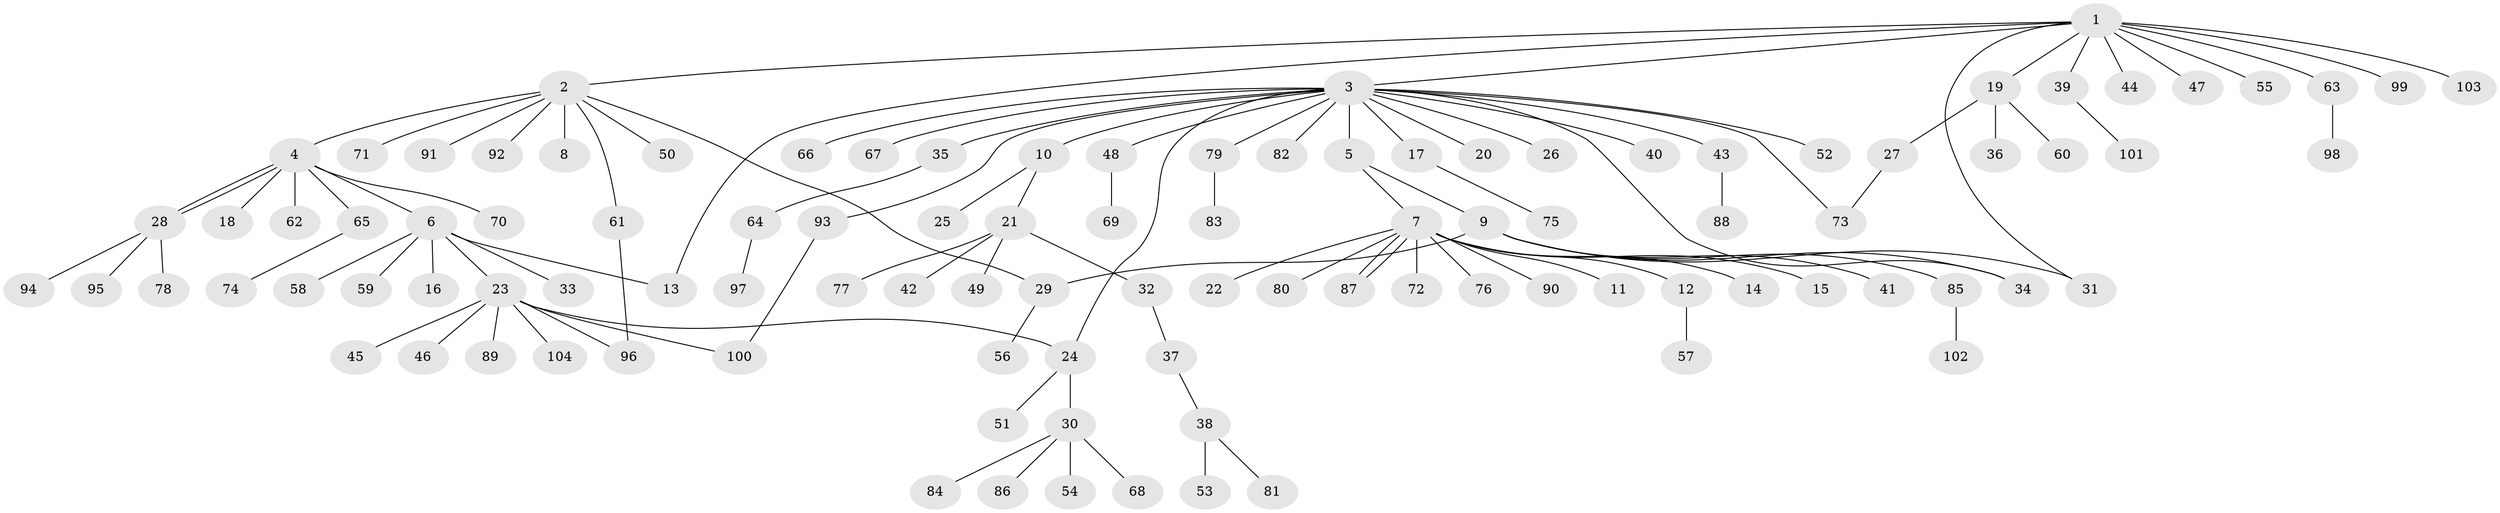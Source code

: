 // Generated by graph-tools (version 1.1) at 2025/14/03/09/25 04:14:46]
// undirected, 104 vertices, 113 edges
graph export_dot {
graph [start="1"]
  node [color=gray90,style=filled];
  1;
  2;
  3;
  4;
  5;
  6;
  7;
  8;
  9;
  10;
  11;
  12;
  13;
  14;
  15;
  16;
  17;
  18;
  19;
  20;
  21;
  22;
  23;
  24;
  25;
  26;
  27;
  28;
  29;
  30;
  31;
  32;
  33;
  34;
  35;
  36;
  37;
  38;
  39;
  40;
  41;
  42;
  43;
  44;
  45;
  46;
  47;
  48;
  49;
  50;
  51;
  52;
  53;
  54;
  55;
  56;
  57;
  58;
  59;
  60;
  61;
  62;
  63;
  64;
  65;
  66;
  67;
  68;
  69;
  70;
  71;
  72;
  73;
  74;
  75;
  76;
  77;
  78;
  79;
  80;
  81;
  82;
  83;
  84;
  85;
  86;
  87;
  88;
  89;
  90;
  91;
  92;
  93;
  94;
  95;
  96;
  97;
  98;
  99;
  100;
  101;
  102;
  103;
  104;
  1 -- 2;
  1 -- 3;
  1 -- 13;
  1 -- 19;
  1 -- 31;
  1 -- 39;
  1 -- 44;
  1 -- 47;
  1 -- 55;
  1 -- 63;
  1 -- 99;
  1 -- 103;
  2 -- 4;
  2 -- 8;
  2 -- 29;
  2 -- 50;
  2 -- 61;
  2 -- 71;
  2 -- 91;
  2 -- 92;
  3 -- 5;
  3 -- 10;
  3 -- 17;
  3 -- 20;
  3 -- 24;
  3 -- 26;
  3 -- 34;
  3 -- 35;
  3 -- 40;
  3 -- 43;
  3 -- 48;
  3 -- 52;
  3 -- 66;
  3 -- 67;
  3 -- 73;
  3 -- 79;
  3 -- 82;
  3 -- 93;
  4 -- 6;
  4 -- 18;
  4 -- 28;
  4 -- 28;
  4 -- 62;
  4 -- 65;
  4 -- 70;
  5 -- 7;
  5 -- 9;
  6 -- 13;
  6 -- 16;
  6 -- 23;
  6 -- 33;
  6 -- 58;
  6 -- 59;
  7 -- 11;
  7 -- 12;
  7 -- 14;
  7 -- 15;
  7 -- 22;
  7 -- 72;
  7 -- 76;
  7 -- 80;
  7 -- 87;
  7 -- 87;
  7 -- 90;
  9 -- 29;
  9 -- 31;
  9 -- 34;
  9 -- 41;
  9 -- 85;
  10 -- 21;
  10 -- 25;
  12 -- 57;
  17 -- 75;
  19 -- 27;
  19 -- 36;
  19 -- 60;
  21 -- 32;
  21 -- 42;
  21 -- 49;
  21 -- 77;
  23 -- 24;
  23 -- 45;
  23 -- 46;
  23 -- 89;
  23 -- 96;
  23 -- 100;
  23 -- 104;
  24 -- 30;
  24 -- 51;
  27 -- 73;
  28 -- 78;
  28 -- 94;
  28 -- 95;
  29 -- 56;
  30 -- 54;
  30 -- 68;
  30 -- 84;
  30 -- 86;
  32 -- 37;
  35 -- 64;
  37 -- 38;
  38 -- 53;
  38 -- 81;
  39 -- 101;
  43 -- 88;
  48 -- 69;
  61 -- 96;
  63 -- 98;
  64 -- 97;
  65 -- 74;
  79 -- 83;
  85 -- 102;
  93 -- 100;
}
